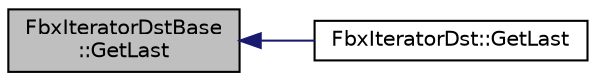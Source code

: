digraph "FbxIteratorDstBase::GetLast"
{
  edge [fontname="Helvetica",fontsize="10",labelfontname="Helvetica",labelfontsize="10"];
  node [fontname="Helvetica",fontsize="10",shape=record];
  rankdir="LR";
  Node8 [label="FbxIteratorDstBase\l::GetLast",height=0.2,width=0.4,color="black", fillcolor="grey75", style="filled", fontcolor="black"];
  Node8 -> Node9 [dir="back",color="midnightblue",fontsize="10",style="solid",fontname="Helvetica"];
  Node9 [label="FbxIteratorDst::GetLast",height=0.2,width=0.4,color="black", fillcolor="white", style="filled",URL="$class_fbx_iterator_dst.html#ac3fdecd61bbc92465c40cb45a6557473"];
}
